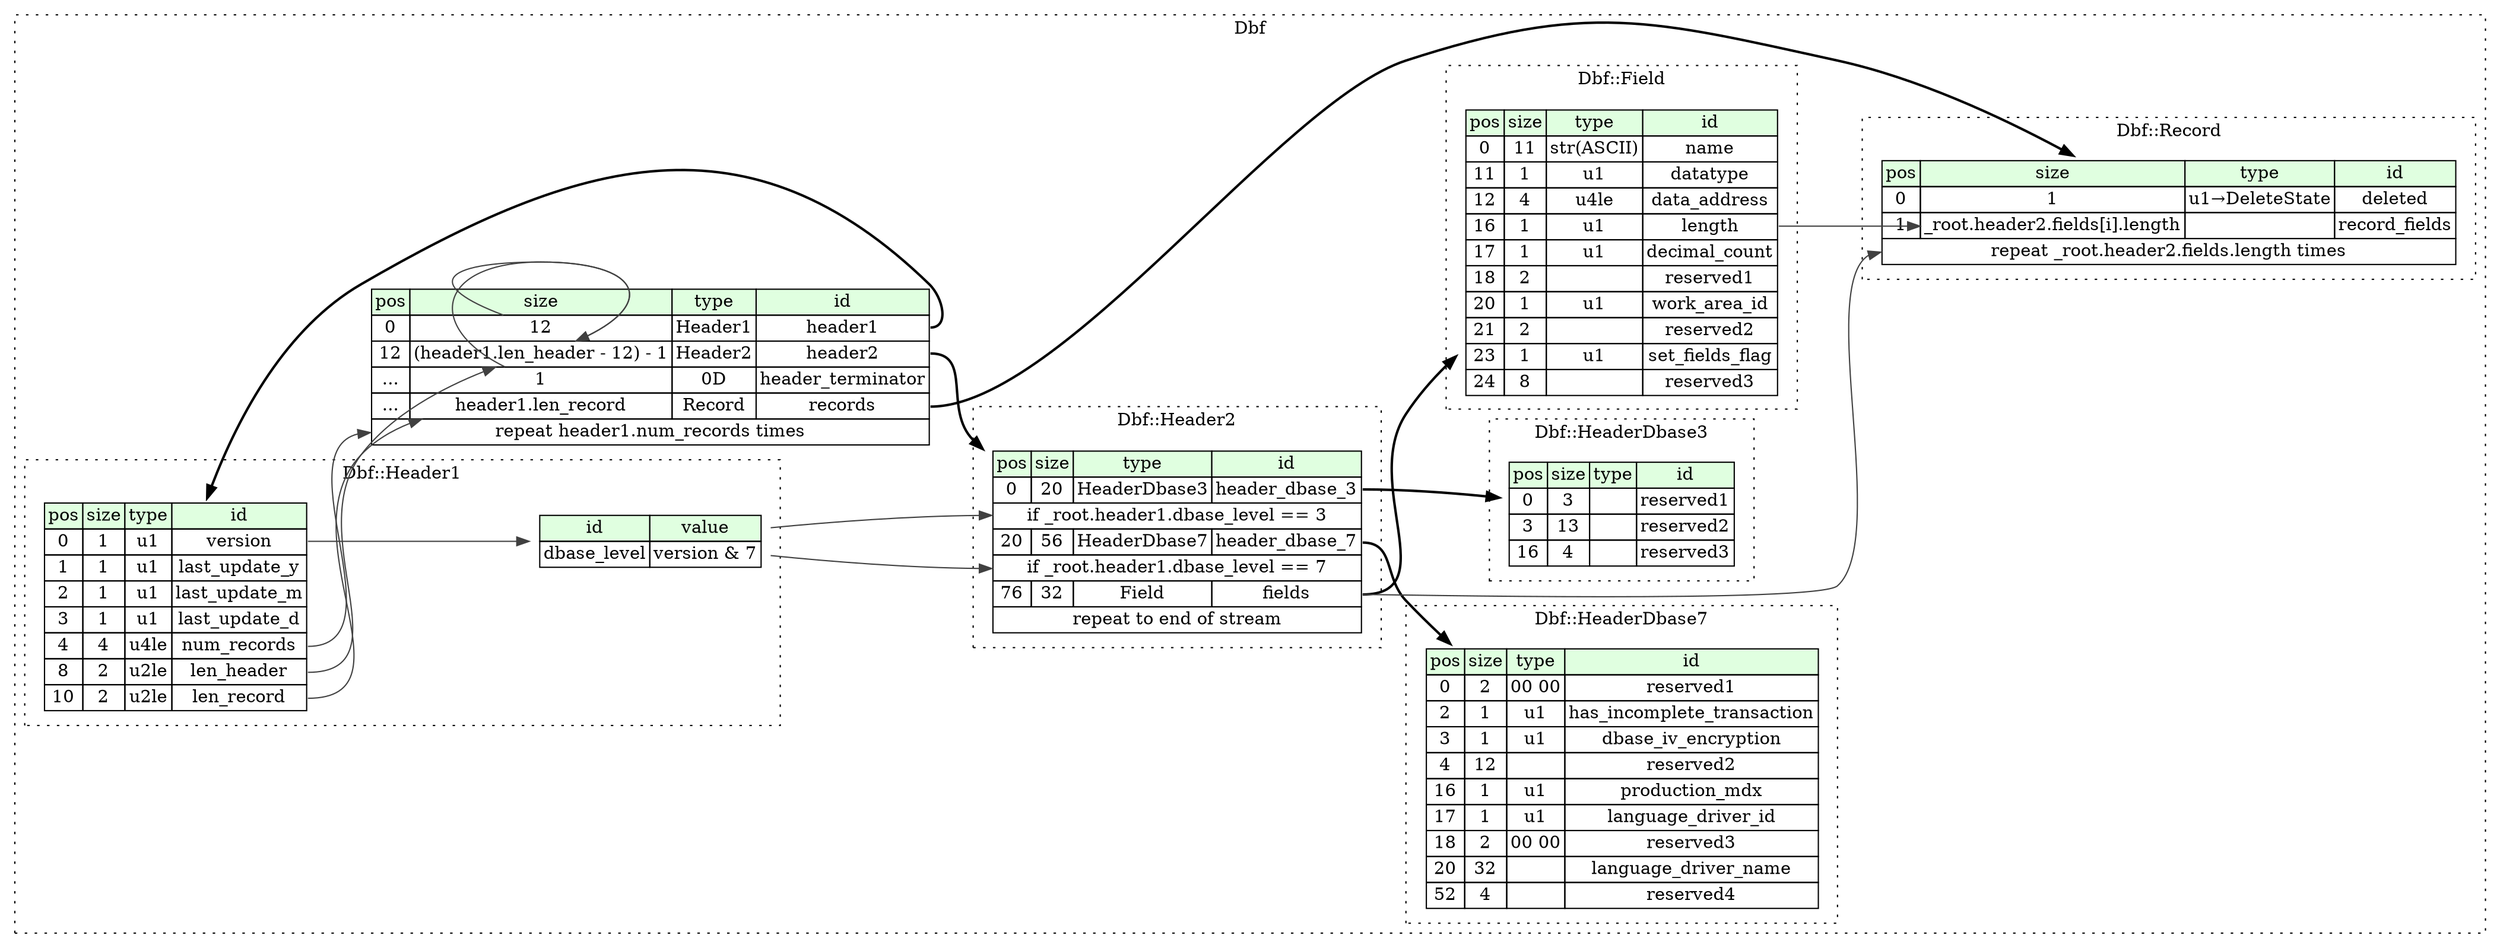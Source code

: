 digraph {
	rankdir=LR;
	node [shape=plaintext];
	subgraph cluster__dbf {
		label="Dbf";
		graph[style=dotted];

		dbf__seq [label=<<TABLE BORDER="0" CELLBORDER="1" CELLSPACING="0">
			<TR><TD BGCOLOR="#E0FFE0">pos</TD><TD BGCOLOR="#E0FFE0">size</TD><TD BGCOLOR="#E0FFE0">type</TD><TD BGCOLOR="#E0FFE0">id</TD></TR>
			<TR><TD PORT="header1_pos">0</TD><TD PORT="header1_size">12</TD><TD>Header1</TD><TD PORT="header1_type">header1</TD></TR>
			<TR><TD PORT="header2_pos">12</TD><TD PORT="header2_size">(header1.len_header - 12) - 1</TD><TD>Header2</TD><TD PORT="header2_type">header2</TD></TR>
			<TR><TD PORT="header_terminator_pos">...</TD><TD PORT="header_terminator_size">1</TD><TD>0D</TD><TD PORT="header_terminator_type">header_terminator</TD></TR>
			<TR><TD PORT="records_pos">...</TD><TD PORT="records_size">header1.len_record</TD><TD>Record</TD><TD PORT="records_type">records</TD></TR>
			<TR><TD COLSPAN="4" PORT="records__repeat">repeat header1.num_records times</TD></TR>
		</TABLE>>];
		subgraph cluster__field {
			label="Dbf::Field";
			graph[style=dotted];

			field__seq [label=<<TABLE BORDER="0" CELLBORDER="1" CELLSPACING="0">
				<TR><TD BGCOLOR="#E0FFE0">pos</TD><TD BGCOLOR="#E0FFE0">size</TD><TD BGCOLOR="#E0FFE0">type</TD><TD BGCOLOR="#E0FFE0">id</TD></TR>
				<TR><TD PORT="name_pos">0</TD><TD PORT="name_size">11</TD><TD>str(ASCII)</TD><TD PORT="name_type">name</TD></TR>
				<TR><TD PORT="datatype_pos">11</TD><TD PORT="datatype_size">1</TD><TD>u1</TD><TD PORT="datatype_type">datatype</TD></TR>
				<TR><TD PORT="data_address_pos">12</TD><TD PORT="data_address_size">4</TD><TD>u4le</TD><TD PORT="data_address_type">data_address</TD></TR>
				<TR><TD PORT="length_pos">16</TD><TD PORT="length_size">1</TD><TD>u1</TD><TD PORT="length_type">length</TD></TR>
				<TR><TD PORT="decimal_count_pos">17</TD><TD PORT="decimal_count_size">1</TD><TD>u1</TD><TD PORT="decimal_count_type">decimal_count</TD></TR>
				<TR><TD PORT="reserved1_pos">18</TD><TD PORT="reserved1_size">2</TD><TD></TD><TD PORT="reserved1_type">reserved1</TD></TR>
				<TR><TD PORT="work_area_id_pos">20</TD><TD PORT="work_area_id_size">1</TD><TD>u1</TD><TD PORT="work_area_id_type">work_area_id</TD></TR>
				<TR><TD PORT="reserved2_pos">21</TD><TD PORT="reserved2_size">2</TD><TD></TD><TD PORT="reserved2_type">reserved2</TD></TR>
				<TR><TD PORT="set_fields_flag_pos">23</TD><TD PORT="set_fields_flag_size">1</TD><TD>u1</TD><TD PORT="set_fields_flag_type">set_fields_flag</TD></TR>
				<TR><TD PORT="reserved3_pos">24</TD><TD PORT="reserved3_size">8</TD><TD></TD><TD PORT="reserved3_type">reserved3</TD></TR>
			</TABLE>>];
		}
		subgraph cluster__header1 {
			label="Dbf::Header1";
			graph[style=dotted];

			header1__seq [label=<<TABLE BORDER="0" CELLBORDER="1" CELLSPACING="0">
				<TR><TD BGCOLOR="#E0FFE0">pos</TD><TD BGCOLOR="#E0FFE0">size</TD><TD BGCOLOR="#E0FFE0">type</TD><TD BGCOLOR="#E0FFE0">id</TD></TR>
				<TR><TD PORT="version_pos">0</TD><TD PORT="version_size">1</TD><TD>u1</TD><TD PORT="version_type">version</TD></TR>
				<TR><TD PORT="last_update_y_pos">1</TD><TD PORT="last_update_y_size">1</TD><TD>u1</TD><TD PORT="last_update_y_type">last_update_y</TD></TR>
				<TR><TD PORT="last_update_m_pos">2</TD><TD PORT="last_update_m_size">1</TD><TD>u1</TD><TD PORT="last_update_m_type">last_update_m</TD></TR>
				<TR><TD PORT="last_update_d_pos">3</TD><TD PORT="last_update_d_size">1</TD><TD>u1</TD><TD PORT="last_update_d_type">last_update_d</TD></TR>
				<TR><TD PORT="num_records_pos">4</TD><TD PORT="num_records_size">4</TD><TD>u4le</TD><TD PORT="num_records_type">num_records</TD></TR>
				<TR><TD PORT="len_header_pos">8</TD><TD PORT="len_header_size">2</TD><TD>u2le</TD><TD PORT="len_header_type">len_header</TD></TR>
				<TR><TD PORT="len_record_pos">10</TD><TD PORT="len_record_size">2</TD><TD>u2le</TD><TD PORT="len_record_type">len_record</TD></TR>
			</TABLE>>];
			header1__inst__dbase_level [label=<<TABLE BORDER="0" CELLBORDER="1" CELLSPACING="0">
				<TR><TD BGCOLOR="#E0FFE0">id</TD><TD BGCOLOR="#E0FFE0">value</TD></TR>
				<TR><TD>dbase_level</TD><TD>version &amp; 7</TD></TR>
			</TABLE>>];
		}
		subgraph cluster__header2 {
			label="Dbf::Header2";
			graph[style=dotted];

			header2__seq [label=<<TABLE BORDER="0" CELLBORDER="1" CELLSPACING="0">
				<TR><TD BGCOLOR="#E0FFE0">pos</TD><TD BGCOLOR="#E0FFE0">size</TD><TD BGCOLOR="#E0FFE0">type</TD><TD BGCOLOR="#E0FFE0">id</TD></TR>
				<TR><TD PORT="header_dbase_3_pos">0</TD><TD PORT="header_dbase_3_size">20</TD><TD>HeaderDbase3</TD><TD PORT="header_dbase_3_type">header_dbase_3</TD></TR>
				<TR><TD COLSPAN="4" PORT="header_dbase_3__if">if _root.header1.dbase_level == 3</TD></TR>
				<TR><TD PORT="header_dbase_7_pos">20</TD><TD PORT="header_dbase_7_size">56</TD><TD>HeaderDbase7</TD><TD PORT="header_dbase_7_type">header_dbase_7</TD></TR>
				<TR><TD COLSPAN="4" PORT="header_dbase_7__if">if _root.header1.dbase_level == 7</TD></TR>
				<TR><TD PORT="fields_pos">76</TD><TD PORT="fields_size">32</TD><TD>Field</TD><TD PORT="fields_type">fields</TD></TR>
				<TR><TD COLSPAN="4" PORT="fields__repeat">repeat to end of stream</TD></TR>
			</TABLE>>];
		}
		subgraph cluster__header_dbase_3 {
			label="Dbf::HeaderDbase3";
			graph[style=dotted];

			header_dbase_3__seq [label=<<TABLE BORDER="0" CELLBORDER="1" CELLSPACING="0">
				<TR><TD BGCOLOR="#E0FFE0">pos</TD><TD BGCOLOR="#E0FFE0">size</TD><TD BGCOLOR="#E0FFE0">type</TD><TD BGCOLOR="#E0FFE0">id</TD></TR>
				<TR><TD PORT="reserved1_pos">0</TD><TD PORT="reserved1_size">3</TD><TD></TD><TD PORT="reserved1_type">reserved1</TD></TR>
				<TR><TD PORT="reserved2_pos">3</TD><TD PORT="reserved2_size">13</TD><TD></TD><TD PORT="reserved2_type">reserved2</TD></TR>
				<TR><TD PORT="reserved3_pos">16</TD><TD PORT="reserved3_size">4</TD><TD></TD><TD PORT="reserved3_type">reserved3</TD></TR>
			</TABLE>>];
		}
		subgraph cluster__header_dbase_7 {
			label="Dbf::HeaderDbase7";
			graph[style=dotted];

			header_dbase_7__seq [label=<<TABLE BORDER="0" CELLBORDER="1" CELLSPACING="0">
				<TR><TD BGCOLOR="#E0FFE0">pos</TD><TD BGCOLOR="#E0FFE0">size</TD><TD BGCOLOR="#E0FFE0">type</TD><TD BGCOLOR="#E0FFE0">id</TD></TR>
				<TR><TD PORT="reserved1_pos">0</TD><TD PORT="reserved1_size">2</TD><TD>00 00</TD><TD PORT="reserved1_type">reserved1</TD></TR>
				<TR><TD PORT="has_incomplete_transaction_pos">2</TD><TD PORT="has_incomplete_transaction_size">1</TD><TD>u1</TD><TD PORT="has_incomplete_transaction_type">has_incomplete_transaction</TD></TR>
				<TR><TD PORT="dbase_iv_encryption_pos">3</TD><TD PORT="dbase_iv_encryption_size">1</TD><TD>u1</TD><TD PORT="dbase_iv_encryption_type">dbase_iv_encryption</TD></TR>
				<TR><TD PORT="reserved2_pos">4</TD><TD PORT="reserved2_size">12</TD><TD></TD><TD PORT="reserved2_type">reserved2</TD></TR>
				<TR><TD PORT="production_mdx_pos">16</TD><TD PORT="production_mdx_size">1</TD><TD>u1</TD><TD PORT="production_mdx_type">production_mdx</TD></TR>
				<TR><TD PORT="language_driver_id_pos">17</TD><TD PORT="language_driver_id_size">1</TD><TD>u1</TD><TD PORT="language_driver_id_type">language_driver_id</TD></TR>
				<TR><TD PORT="reserved3_pos">18</TD><TD PORT="reserved3_size">2</TD><TD>00 00</TD><TD PORT="reserved3_type">reserved3</TD></TR>
				<TR><TD PORT="language_driver_name_pos">20</TD><TD PORT="language_driver_name_size">32</TD><TD></TD><TD PORT="language_driver_name_type">language_driver_name</TD></TR>
				<TR><TD PORT="reserved4_pos">52</TD><TD PORT="reserved4_size">4</TD><TD></TD><TD PORT="reserved4_type">reserved4</TD></TR>
			</TABLE>>];
		}
		subgraph cluster__record {
			label="Dbf::Record";
			graph[style=dotted];

			record__seq [label=<<TABLE BORDER="0" CELLBORDER="1" CELLSPACING="0">
				<TR><TD BGCOLOR="#E0FFE0">pos</TD><TD BGCOLOR="#E0FFE0">size</TD><TD BGCOLOR="#E0FFE0">type</TD><TD BGCOLOR="#E0FFE0">id</TD></TR>
				<TR><TD PORT="deleted_pos">0</TD><TD PORT="deleted_size">1</TD><TD>u1→DeleteState</TD><TD PORT="deleted_type">deleted</TD></TR>
				<TR><TD PORT="record_fields_pos">1</TD><TD PORT="record_fields_size">_root.header2.fields[i].length</TD><TD></TD><TD PORT="record_fields_type">record_fields</TD></TR>
				<TR><TD COLSPAN="4" PORT="record_fields__repeat">repeat _root.header2.fields.length times</TD></TR>
			</TABLE>>];
		}
	}
	dbf__seq:header1_type -> header1__seq [style=bold];
	header1__seq:len_header_type -> dbf__seq:header2_size [color="#404040"];
	dbf__seq:header1_size -> dbf__seq:header2_size [color="#404040"];
	dbf__seq:header_terminator_size -> dbf__seq:header2_size [color="#404040"];
	dbf__seq:header2_type -> header2__seq [style=bold];
	header1__seq:len_record_type -> dbf__seq:records_size [color="#404040"];
	dbf__seq:records_type -> record__seq [style=bold];
	header1__seq:num_records_type -> dbf__seq:records__repeat [color="#404040"];
	header1__seq:version_type -> header1__inst__dbase_level [color="#404040"];
	header2__seq:header_dbase_3_type -> header_dbase_3__seq [style=bold];
	header1__inst__dbase_level:dbase_level_type -> header2__seq:header_dbase_3__if [color="#404040"];
	header2__seq:header_dbase_7_type -> header_dbase_7__seq [style=bold];
	header1__inst__dbase_level:dbase_level_type -> header2__seq:header_dbase_7__if [color="#404040"];
	header2__seq:fields_type -> field__seq [style=bold];
	field__seq:length_type -> record__seq:record_fields_size [color="#404040"];
	header2__seq:fields_type -> record__seq:record_fields__repeat [color="#404040"];
}
